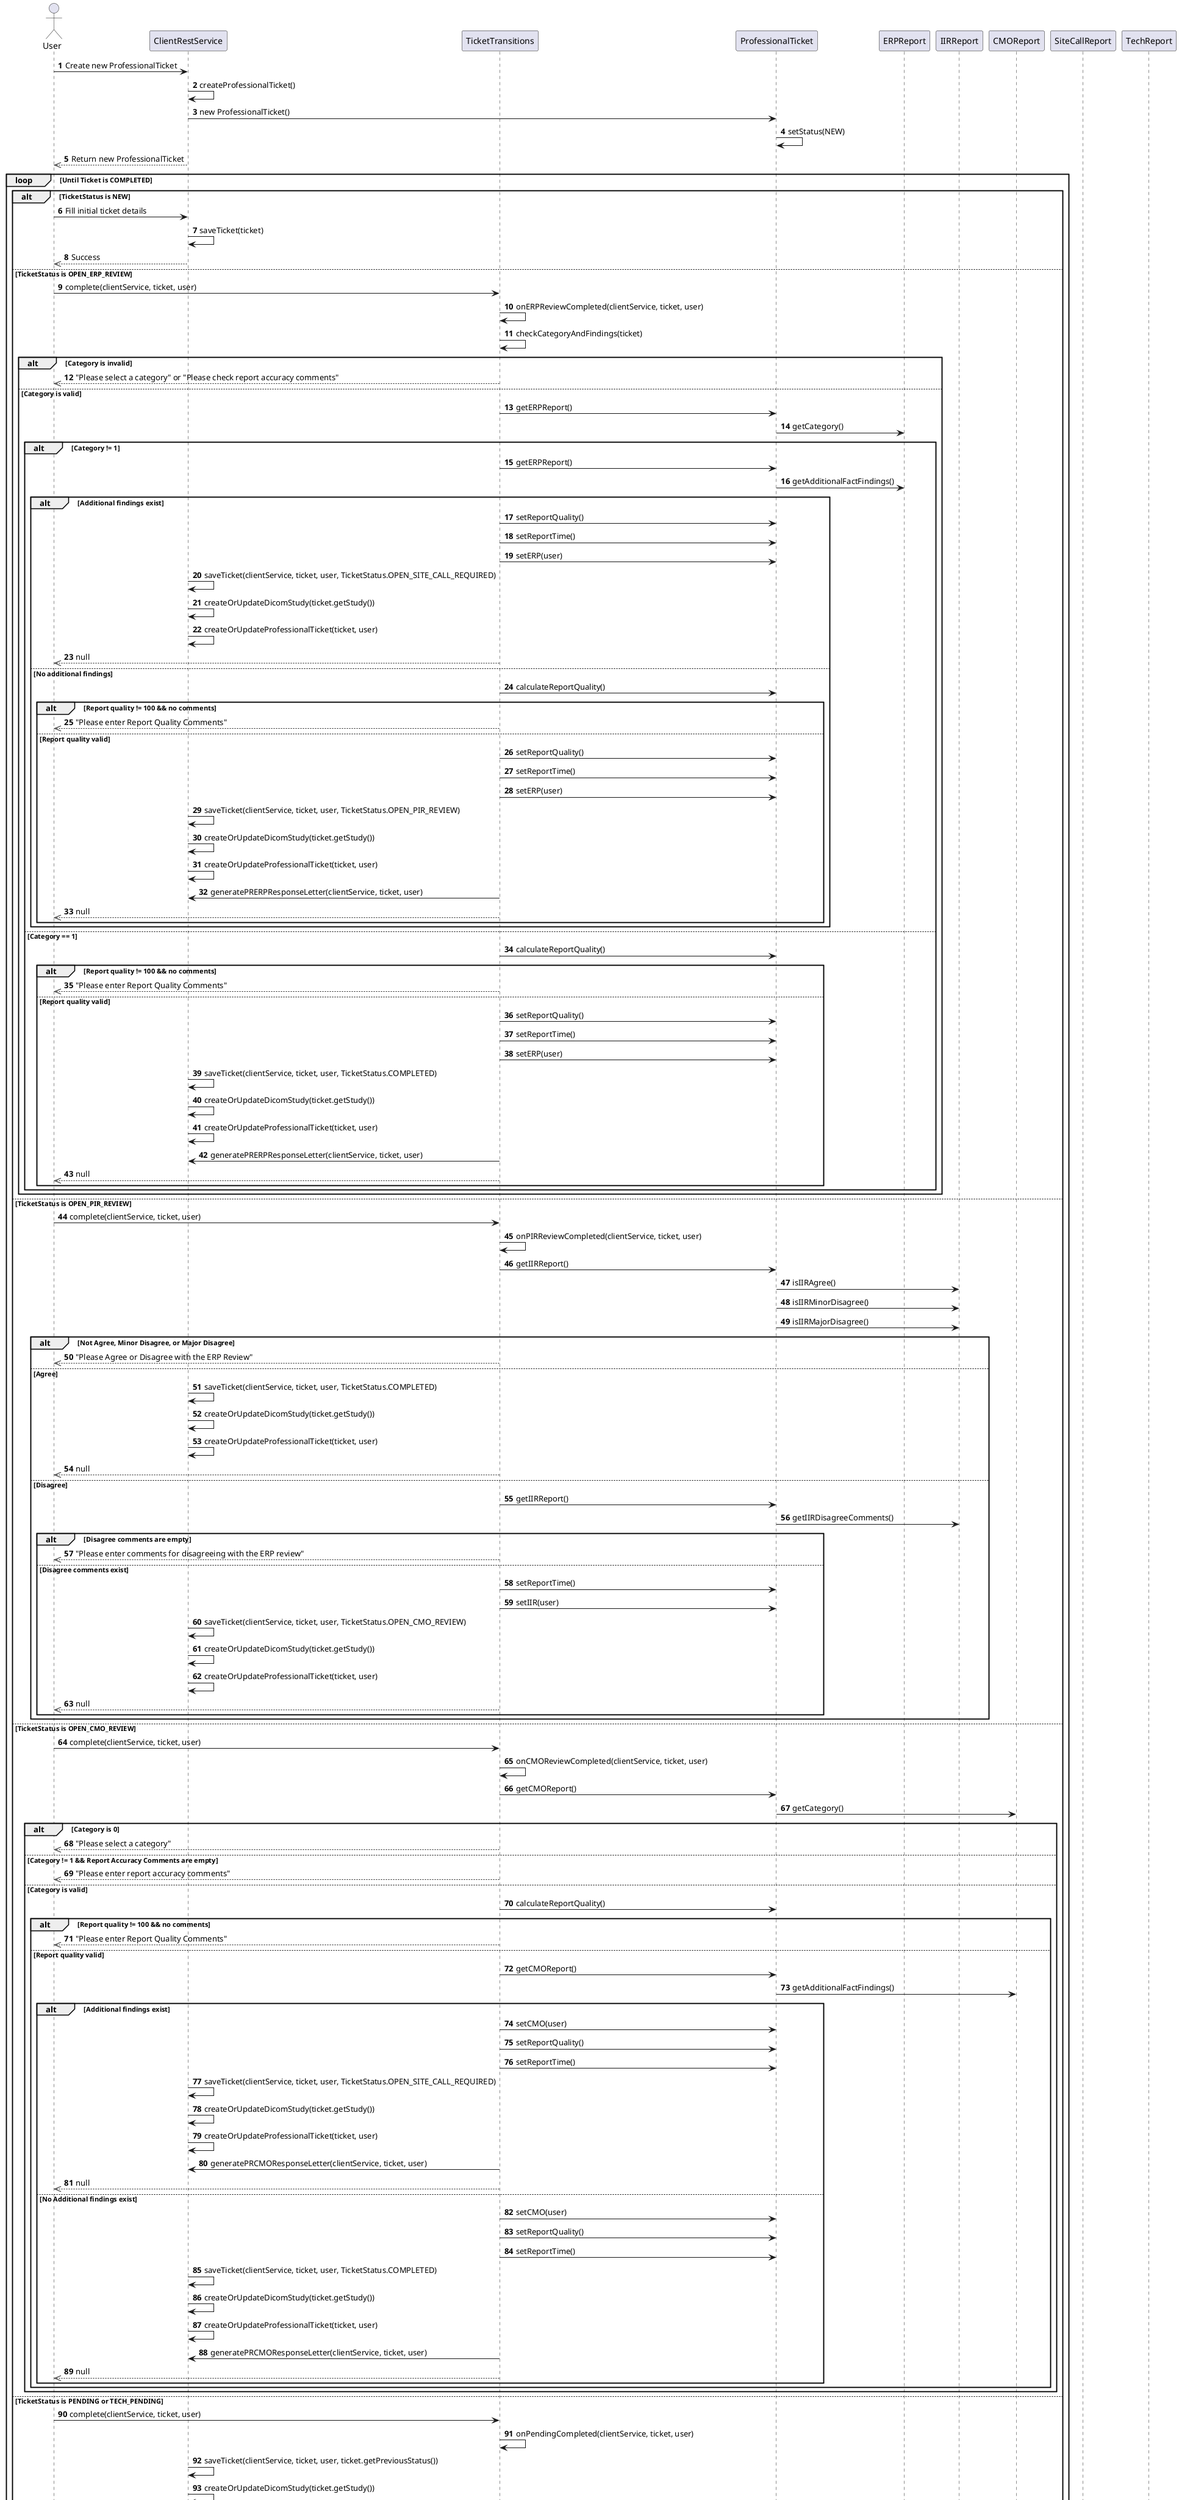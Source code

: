 @startuml
actor User
participant ClientRestService
participant TicketTransitions
participant ProfessionalTicket
participant ERPReport
participant IIRReport
participant CMOReport
participant SiteCallReport
participant TechReport

autonumber

User -> ClientRestService : Create new ProfessionalTicket
ClientRestService -> ClientRestService : createProfessionalTicket()
ClientRestService -> ProfessionalTicket : new ProfessionalTicket()
ProfessionalTicket -> ProfessionalTicket : setStatus(NEW)
ClientRestService -->> User : Return new ProfessionalTicket

loop Until Ticket is COMPLETED
    alt TicketStatus is NEW
        User -> ClientRestService : Fill initial ticket details
        ClientRestService -> ClientRestService : saveTicket(ticket)
        ClientRestService -->> User : Success
    else TicketStatus is OPEN_ERP_REVIEW
        User -> TicketTransitions : complete(clientService, ticket, user)
        TicketTransitions -> TicketTransitions : onERPReviewCompleted(clientService, ticket, user)
        TicketTransitions -> TicketTransitions : checkCategoryAndFindings(ticket)
        alt Category is invalid
            TicketTransitions -->> User : "Please select a category" or "Please check report accuracy comments"
        else Category is valid
            TicketTransitions -> ProfessionalTicket : getERPReport()
            ProfessionalTicket -> ERPReport : getCategory()
            alt Category != 1
                TicketTransitions -> ProfessionalTicket : getERPReport()
                ProfessionalTicket -> ERPReport : getAdditionalFactFindings()
                alt Additional findings exist
                    TicketTransitions -> ProfessionalTicket : setReportQuality()
                    TicketTransitions -> ProfessionalTicket : setReportTime()
                    TicketTransitions -> ProfessionalTicket : setERP(user)
                    ClientRestService -> ClientRestService : saveTicket(clientService, ticket, user, TicketStatus.OPEN_SITE_CALL_REQUIRED)
                    ClientRestService -> ClientRestService : createOrUpdateDicomStudy(ticket.getStudy())
                    ClientRestService -> ClientRestService : createOrUpdateProfessionalTicket(ticket, user)
                    TicketTransitions -->> User : null
                else No additional findings
                    TicketTransitions -> ProfessionalTicket : calculateReportQuality()
                    alt Report quality != 100 && no comments
                        TicketTransitions -->> User : "Please enter Report Quality Comments"
                    else Report quality valid
                        TicketTransitions -> ProfessionalTicket : setReportQuality()
                        TicketTransitions -> ProfessionalTicket : setReportTime()
                        TicketTransitions -> ProfessionalTicket : setERP(user)
                        ClientRestService -> ClientRestService : saveTicket(clientService, ticket, user, TicketStatus.OPEN_PIR_REVIEW)
                        ClientRestService -> ClientRestService : createOrUpdateDicomStudy(ticket.getStudy())
                        ClientRestService -> ClientRestService : createOrUpdateProfessionalTicket(ticket, user)
                        TicketTransitions -> ClientRestService : generatePRERPResponseLetter(clientService, ticket, user)
                        TicketTransitions -->> User : null
                    end
                end
            else Category == 1
                TicketTransitions -> ProfessionalTicket : calculateReportQuality()
                alt Report quality != 100 && no comments
                    TicketTransitions -->> User : "Please enter Report Quality Comments"
                else Report quality valid
                    TicketTransitions -> ProfessionalTicket : setReportQuality()
                    TicketTransitions -> ProfessionalTicket : setReportTime()
                    TicketTransitions -> ProfessionalTicket : setERP(user)
                    ClientRestService -> ClientRestService : saveTicket(clientService, ticket, user, TicketStatus.COMPLETED)
                    ClientRestService -> ClientRestService : createOrUpdateDicomStudy(ticket.getStudy())
                    ClientRestService -> ClientRestService : createOrUpdateProfessionalTicket(ticket, user)
                    TicketTransitions -> ClientRestService : generatePRERPResponseLetter(clientService, ticket, user)
                    TicketTransitions -->> User : null
                end
            end
        end
    else TicketStatus is OPEN_PIR_REVIEW
        User -> TicketTransitions : complete(clientService, ticket, user)
        TicketTransitions -> TicketTransitions : onPIRReviewCompleted(clientService, ticket, user)
        TicketTransitions -> ProfessionalTicket : getIIRReport()
        ProfessionalTicket -> IIRReport : isIIRAgree()
        ProfessionalTicket -> IIRReport : isIIRMinorDisagree()
        ProfessionalTicket -> IIRReport : isIIRMajorDisagree()
        alt Not Agree, Minor Disagree, or Major Disagree
            TicketTransitions -->> User : "Please Agree or Disagree with the ERP Review"
        else Agree
            ClientRestService -> ClientRestService : saveTicket(clientService, ticket, user, TicketStatus.COMPLETED)
            ClientRestService -> ClientRestService : createOrUpdateDicomStudy(ticket.getStudy())
            ClientRestService -> ClientRestService : createOrUpdateProfessionalTicket(ticket, user)
            TicketTransitions -->> User : null
        else Disagree
            TicketTransitions -> ProfessionalTicket : getIIRReport()
            ProfessionalTicket -> IIRReport : getIIRDisagreeComments()
            alt Disagree comments are empty
                TicketTransitions -->> User : "Please enter comments for disagreeing with the ERP review"
            else Disagree comments exist
                TicketTransitions -> ProfessionalTicket : setReportTime()
                TicketTransitions -> ProfessionalTicket : setIIR(user)
                ClientRestService -> ClientRestService : saveTicket(clientService, ticket, user, TicketStatus.OPEN_CMO_REVIEW)
                ClientRestService -> ClientRestService : createOrUpdateDicomStudy(ticket.getStudy())
                ClientRestService -> ClientRestService : createOrUpdateProfessionalTicket(ticket, user)
                TicketTransitions -->> User : null
            end
        end
    else TicketStatus is OPEN_CMO_REVIEW
        User -> TicketTransitions : complete(clientService, ticket, user)
        TicketTransitions -> TicketTransitions : onCMOReviewCompleted(clientService, ticket, user)
        TicketTransitions -> ProfessionalTicket : getCMOReport()
        ProfessionalTicket -> CMOReport : getCategory()
        alt Category is 0
            TicketTransitions -->> User : "Please select a category"
        else Category != 1 && Report Accuracy Comments are empty
            TicketTransitions -->> User : "Please enter report accuracy comments"
        else Category is valid
            TicketTransitions -> ProfessionalTicket : calculateReportQuality()
            alt Report quality != 100 && no comments
                TicketTransitions -->> User : "Please enter Report Quality Comments"
            else Report quality valid
                TicketTransitions -> ProfessionalTicket : getCMOReport()
                ProfessionalTicket -> CMOReport : getAdditionalFactFindings()
                alt Additional findings exist
                    TicketTransitions -> ProfessionalTicket : setCMO(user)
                    TicketTransitions -> ProfessionalTicket : setReportQuality()
                    TicketTransitions -> ProfessionalTicket : setReportTime()
                    ClientRestService -> ClientRestService : saveTicket(clientService, ticket, user, TicketStatus.OPEN_SITE_CALL_REQUIRED)
                    ClientRestService -> ClientRestService : createOrUpdateDicomStudy(ticket.getStudy())
                    ClientRestService -> ClientRestService : createOrUpdateProfessionalTicket(ticket, user)
                    TicketTransitions -> ClientRestService : generatePRCMOResponseLetter(clientService, ticket, user)
                    TicketTransitions -->> User : null
                else No Additional findings exist
                    TicketTransitions -> ProfessionalTicket : setCMO(user)
                    TicketTransitions -> ProfessionalTicket : setReportQuality()
                    TicketTransitions -> ProfessionalTicket : setReportTime()
                    ClientRestService -> ClientRestService : saveTicket(clientService, ticket, user, TicketStatus.COMPLETED)
                    ClientRestService -> ClientRestService : createOrUpdateDicomStudy(ticket.getStudy())
                    ClientRestService -> ClientRestService : createOrUpdateProfessionalTicket(ticket, user)
                    TicketTransitions -> ClientRestService : generatePRCMOResponseLetter(clientService, ticket, user)
                    TicketTransitions -->> User : null
                end
            end
        end
    else TicketStatus is PENDING or TECH_PENDING
        User -> TicketTransitions : complete(clientService, ticket, user)
        TicketTransitions -> TicketTransitions : onPendingCompleted(clientService, ticket, user)
        ClientRestService -> ClientRestService : saveTicket(clientService, ticket, user, ticket.getPreviousStatus())
        ClientRestService -> ClientRestService : createOrUpdateDicomStudy(ticket.getStudy())
        ClientRestService -> ClientRestService : createOrUpdateProfessionalTicket(ticket, user)
        TicketTransitions -->> User : null
    else TicketStatus is OPEN_SITE_CALL_REQUIRED
        User -> TicketTransitions : complete(clientService, ticket, user)
        TicketTransitions -> TicketTransitions : onSiteCallRequiredCompleted(clientService, ticket, user)
        TicketTransitions -> TicketTransitions : allSiteCallFieldsPresent(ticket, user)
        alt Not all site call fields present
            TicketTransitions -->> User : "Please fill in all site call review fields"
        else All site call fields present
            alt Previous status is OPEN_ERP_REVIEW
                TicketTransitions -> TicketTransitions : checkSiteCallFields(ticket.getERPReport().getSiteCallReport(), user)
            else Previous status is OPEN_CMO_REVIEW
                TicketTransitions -> TicketTransitions : checkSiteCallFields(ticket.getCMOReport().getSiteCallReport(), user)
            end
            alt Category 1 or contains CMO Report
                ClientRestService -> ClientRestService : saveTicket(clientService, ticket, user, TicketStatus.COMPLETED)
                ClientRestService -> ClientRestService : createOrUpdateDicomStudy(ticket.getStudy())
                ClientRestService -> ClientRestService : createOrUpdateProfessionalTicket(ticket, user)
                TicketTransitions -> TicketTransitions : sendResponseLetter(clientService, ticket, user, containsCMOReport)
                TicketTransitions -->> User : null
            else Not Category 1 and no CMO Report
                ClientRestService -> ClientRestService : saveTicket(clientService, ticket, user, TicketStatus.OPEN_PIR_REVIEW)
                ClientRestService -> ClientRestService : createOrUpdateDicomStudy(ticket.getStudy())
                ClientRestService -> ClientRestService : createOrUpdateProfessionalTicket(ticket, user)
                TicketTransitions -> TicketTransitions : sendResponseLetter(clientService, ticket, user, containsCMOReport)
                TicketTransitions -->> User : null
            end
        end
    else TicketStatus is TECH_OPEN_ERP_REVIEW
        User -> TicketTransitions : complete(clientService, ticket, user)
        TicketTransitions -> TicketTransitions : onTechERPReviewCompleted(clientService, ticket, user)
        TicketTransitions -> TicketTransitions : checkTechTicketCategory(ticket)
        alt Category is invalid
            TicketTransitions -->> User : "Please select a category"
        else Category is valid
            TicketTransitions -> ProfessionalTicket : calculateReportQuality()
            alt Report quality != 100 && no comments
                TicketTransitions -->> User : "Please enter Technical Image Quality Comments"
            else Report quality valid
                TicketTransitions -> ProfessionalTicket : getTechReport()
                TicketTransitions -> ProfessionalTicket : setReportQuality()
                TicketTransitions -> ProfessionalTicket : setReportCompletedTime()
                TicketTransitions -> ProfessionalTicket : setERP(user)
                ClientRestService -> ClientRestService : saveTicket(clientService, ticket, user, TicketStatus.TECH_COMPLETED)
                ClientRestService -> ClientRestService : createOrUpdateDicomStudy(ticket.getStudy())
                ClientRestService -> ClientRestService : createOrUpdateProfessionalTicket(ticket, user)
                TicketTransitions -> ClientRestService : generateTRERPResponseLetter(clientService, ticket, user)
                TicketTransitions -->> User : null
            end
        end
    end
end

@enduml